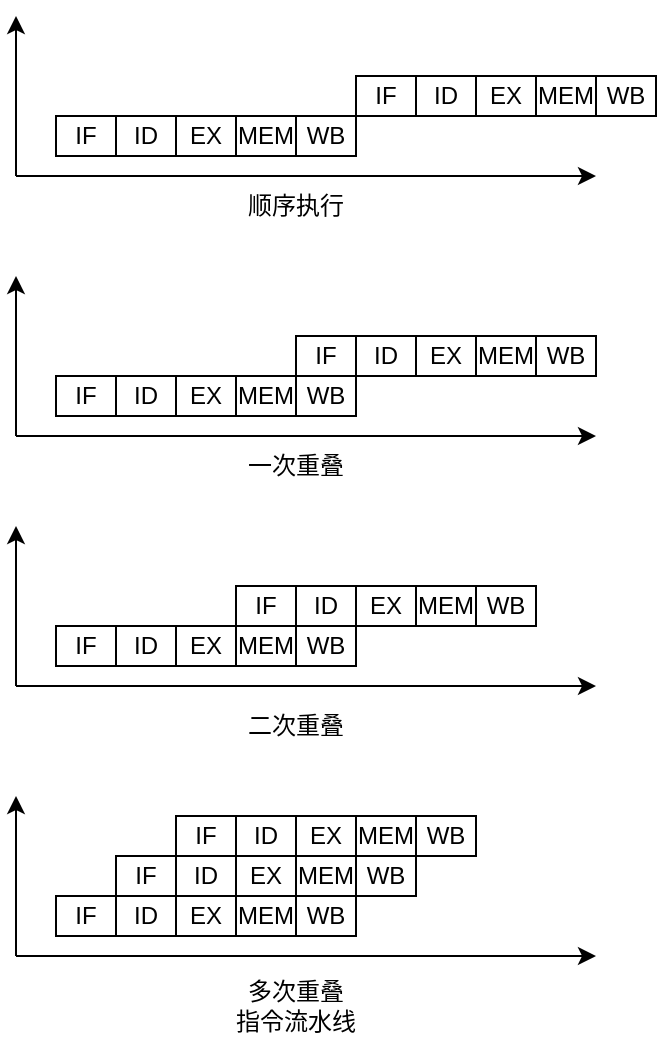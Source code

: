 <mxfile version="20.3.0" type="device"><diagram id="rvyHy-mteXikqmimE84r" name="第 1 页"><mxGraphModel dx="677" dy="431" grid="1" gridSize="10" guides="1" tooltips="1" connect="1" arrows="1" fold="1" page="1" pageScale="1" pageWidth="827" pageHeight="1169" math="0" shadow="0"><root><mxCell id="0"/><mxCell id="1" parent="0"/><mxCell id="0JFndB07huSyn7zjsMh1-1" value="" style="endArrow=classic;html=1;rounded=0;" parent="1" edge="1"><mxGeometry width="50" height="50" relative="1" as="geometry"><mxPoint x="280" y="480" as="sourcePoint"/><mxPoint x="570" y="480" as="targetPoint"/></mxGeometry></mxCell><mxCell id="0JFndB07huSyn7zjsMh1-2" value="" style="endArrow=classic;html=1;rounded=0;" parent="1" edge="1"><mxGeometry width="50" height="50" relative="1" as="geometry"><mxPoint x="280" y="480" as="sourcePoint"/><mxPoint x="280" y="400" as="targetPoint"/></mxGeometry></mxCell><mxCell id="0JFndB07huSyn7zjsMh1-16" value="" style="shape=table;html=1;whiteSpace=wrap;startSize=0;container=1;collapsible=0;childLayout=tableLayout;" parent="1" vertex="1"><mxGeometry x="300" y="450" width="150" height="20" as="geometry"/></mxCell><mxCell id="0JFndB07huSyn7zjsMh1-17" value="" style="shape=tableRow;horizontal=0;startSize=0;swimlaneHead=0;swimlaneBody=0;top=0;left=0;bottom=0;right=0;collapsible=0;dropTarget=0;fillColor=none;points=[[0,0.5],[1,0.5]];portConstraint=eastwest;" parent="0JFndB07huSyn7zjsMh1-16" vertex="1"><mxGeometry width="150" height="20" as="geometry"/></mxCell><mxCell id="0JFndB07huSyn7zjsMh1-18" value="IF" style="shape=partialRectangle;html=1;whiteSpace=wrap;connectable=0;fillColor=none;top=0;left=0;bottom=0;right=0;overflow=hidden;" parent="0JFndB07huSyn7zjsMh1-17" vertex="1"><mxGeometry width="30" height="20" as="geometry"><mxRectangle width="30" height="20" as="alternateBounds"/></mxGeometry></mxCell><mxCell id="0JFndB07huSyn7zjsMh1-19" value="ID" style="shape=partialRectangle;html=1;whiteSpace=wrap;connectable=0;fillColor=none;top=0;left=0;bottom=0;right=0;overflow=hidden;" parent="0JFndB07huSyn7zjsMh1-17" vertex="1"><mxGeometry x="30" width="30" height="20" as="geometry"><mxRectangle width="30" height="20" as="alternateBounds"/></mxGeometry></mxCell><mxCell id="0JFndB07huSyn7zjsMh1-20" value="EX" style="shape=partialRectangle;html=1;whiteSpace=wrap;connectable=0;fillColor=none;top=0;left=0;bottom=0;right=0;overflow=hidden;" parent="0JFndB07huSyn7zjsMh1-17" vertex="1"><mxGeometry x="60" width="30" height="20" as="geometry"><mxRectangle width="30" height="20" as="alternateBounds"/></mxGeometry></mxCell><mxCell id="0JFndB07huSyn7zjsMh1-29" value="MEM" style="shape=partialRectangle;html=1;whiteSpace=wrap;connectable=0;fillColor=none;top=0;left=0;bottom=0;right=0;overflow=hidden;" parent="0JFndB07huSyn7zjsMh1-17" vertex="1"><mxGeometry x="90" width="30" height="20" as="geometry"><mxRectangle width="30" height="20" as="alternateBounds"/></mxGeometry></mxCell><mxCell id="0JFndB07huSyn7zjsMh1-30" value="WB" style="shape=partialRectangle;html=1;whiteSpace=wrap;connectable=0;fillColor=none;top=0;left=0;bottom=0;right=0;overflow=hidden;" parent="0JFndB07huSyn7zjsMh1-17" vertex="1"><mxGeometry x="120" width="30" height="20" as="geometry"><mxRectangle width="30" height="20" as="alternateBounds"/></mxGeometry></mxCell><mxCell id="0JFndB07huSyn7zjsMh1-69" value="" style="shape=table;html=1;whiteSpace=wrap;startSize=0;container=1;collapsible=0;childLayout=tableLayout;" parent="1" vertex="1"><mxGeometry x="420" y="430" width="150" height="20" as="geometry"/></mxCell><mxCell id="0JFndB07huSyn7zjsMh1-70" value="" style="shape=tableRow;horizontal=0;startSize=0;swimlaneHead=0;swimlaneBody=0;top=0;left=0;bottom=0;right=0;collapsible=0;dropTarget=0;fillColor=none;points=[[0,0.5],[1,0.5]];portConstraint=eastwest;" parent="0JFndB07huSyn7zjsMh1-69" vertex="1"><mxGeometry width="150" height="20" as="geometry"/></mxCell><mxCell id="0JFndB07huSyn7zjsMh1-71" value="IF" style="shape=partialRectangle;html=1;whiteSpace=wrap;connectable=0;fillColor=none;top=0;left=0;bottom=0;right=0;overflow=hidden;" parent="0JFndB07huSyn7zjsMh1-70" vertex="1"><mxGeometry width="30" height="20" as="geometry"><mxRectangle width="30" height="20" as="alternateBounds"/></mxGeometry></mxCell><mxCell id="0JFndB07huSyn7zjsMh1-72" value="ID" style="shape=partialRectangle;html=1;whiteSpace=wrap;connectable=0;fillColor=none;top=0;left=0;bottom=0;right=0;overflow=hidden;" parent="0JFndB07huSyn7zjsMh1-70" vertex="1"><mxGeometry x="30" width="30" height="20" as="geometry"><mxRectangle width="30" height="20" as="alternateBounds"/></mxGeometry></mxCell><mxCell id="0JFndB07huSyn7zjsMh1-73" value="EX" style="shape=partialRectangle;html=1;whiteSpace=wrap;connectable=0;fillColor=none;top=0;left=0;bottom=0;right=0;overflow=hidden;" parent="0JFndB07huSyn7zjsMh1-70" vertex="1"><mxGeometry x="60" width="30" height="20" as="geometry"><mxRectangle width="30" height="20" as="alternateBounds"/></mxGeometry></mxCell><mxCell id="0JFndB07huSyn7zjsMh1-74" value="MEM" style="shape=partialRectangle;html=1;whiteSpace=wrap;connectable=0;fillColor=none;top=0;left=0;bottom=0;right=0;overflow=hidden;" parent="0JFndB07huSyn7zjsMh1-70" vertex="1"><mxGeometry x="90" width="30" height="20" as="geometry"><mxRectangle width="30" height="20" as="alternateBounds"/></mxGeometry></mxCell><mxCell id="0JFndB07huSyn7zjsMh1-75" value="WB" style="shape=partialRectangle;html=1;whiteSpace=wrap;connectable=0;fillColor=none;top=0;left=0;bottom=0;right=0;overflow=hidden;" parent="0JFndB07huSyn7zjsMh1-70" vertex="1"><mxGeometry x="120" width="30" height="20" as="geometry"><mxRectangle width="30" height="20" as="alternateBounds"/></mxGeometry></mxCell><mxCell id="0JFndB07huSyn7zjsMh1-76" value="" style="endArrow=classic;html=1;rounded=0;" parent="1" edge="1"><mxGeometry width="50" height="50" relative="1" as="geometry"><mxPoint x="280" y="605" as="sourcePoint"/><mxPoint x="570" y="605" as="targetPoint"/></mxGeometry></mxCell><mxCell id="0JFndB07huSyn7zjsMh1-77" value="" style="endArrow=classic;html=1;rounded=0;" parent="1" edge="1"><mxGeometry width="50" height="50" relative="1" as="geometry"><mxPoint x="280" y="605" as="sourcePoint"/><mxPoint x="280" y="525" as="targetPoint"/></mxGeometry></mxCell><mxCell id="0JFndB07huSyn7zjsMh1-78" value="" style="shape=table;html=1;whiteSpace=wrap;startSize=0;container=1;collapsible=0;childLayout=tableLayout;" parent="1" vertex="1"><mxGeometry x="300" y="575" width="150" height="20" as="geometry"/></mxCell><mxCell id="0JFndB07huSyn7zjsMh1-79" value="" style="shape=tableRow;horizontal=0;startSize=0;swimlaneHead=0;swimlaneBody=0;top=0;left=0;bottom=0;right=0;collapsible=0;dropTarget=0;fillColor=none;points=[[0,0.5],[1,0.5]];portConstraint=eastwest;" parent="0JFndB07huSyn7zjsMh1-78" vertex="1"><mxGeometry width="150" height="20" as="geometry"/></mxCell><mxCell id="0JFndB07huSyn7zjsMh1-80" value="IF" style="shape=partialRectangle;html=1;whiteSpace=wrap;connectable=0;fillColor=none;top=0;left=0;bottom=0;right=0;overflow=hidden;" parent="0JFndB07huSyn7zjsMh1-79" vertex="1"><mxGeometry width="30" height="20" as="geometry"><mxRectangle width="30" height="20" as="alternateBounds"/></mxGeometry></mxCell><mxCell id="0JFndB07huSyn7zjsMh1-81" value="ID" style="shape=partialRectangle;html=1;whiteSpace=wrap;connectable=0;fillColor=none;top=0;left=0;bottom=0;right=0;overflow=hidden;" parent="0JFndB07huSyn7zjsMh1-79" vertex="1"><mxGeometry x="30" width="30" height="20" as="geometry"><mxRectangle width="30" height="20" as="alternateBounds"/></mxGeometry></mxCell><mxCell id="0JFndB07huSyn7zjsMh1-82" value="EX" style="shape=partialRectangle;html=1;whiteSpace=wrap;connectable=0;fillColor=none;top=0;left=0;bottom=0;right=0;overflow=hidden;" parent="0JFndB07huSyn7zjsMh1-79" vertex="1"><mxGeometry x="60" width="30" height="20" as="geometry"><mxRectangle width="30" height="20" as="alternateBounds"/></mxGeometry></mxCell><mxCell id="0JFndB07huSyn7zjsMh1-83" value="MEM" style="shape=partialRectangle;html=1;whiteSpace=wrap;connectable=0;fillColor=none;top=0;left=0;bottom=0;right=0;overflow=hidden;" parent="0JFndB07huSyn7zjsMh1-79" vertex="1"><mxGeometry x="90" width="30" height="20" as="geometry"><mxRectangle width="30" height="20" as="alternateBounds"/></mxGeometry></mxCell><mxCell id="0JFndB07huSyn7zjsMh1-84" value="WB" style="shape=partialRectangle;html=1;whiteSpace=wrap;connectable=0;fillColor=none;top=0;left=0;bottom=0;right=0;overflow=hidden;" parent="0JFndB07huSyn7zjsMh1-79" vertex="1"><mxGeometry x="120" width="30" height="20" as="geometry"><mxRectangle width="30" height="20" as="alternateBounds"/></mxGeometry></mxCell><mxCell id="0JFndB07huSyn7zjsMh1-85" value="" style="shape=table;html=1;whiteSpace=wrap;startSize=0;container=1;collapsible=0;childLayout=tableLayout;" parent="1" vertex="1"><mxGeometry x="390" y="555" width="150" height="20" as="geometry"/></mxCell><mxCell id="0JFndB07huSyn7zjsMh1-86" value="" style="shape=tableRow;horizontal=0;startSize=0;swimlaneHead=0;swimlaneBody=0;top=0;left=0;bottom=0;right=0;collapsible=0;dropTarget=0;fillColor=none;points=[[0,0.5],[1,0.5]];portConstraint=eastwest;" parent="0JFndB07huSyn7zjsMh1-85" vertex="1"><mxGeometry width="150" height="20" as="geometry"/></mxCell><mxCell id="0JFndB07huSyn7zjsMh1-87" value="IF" style="shape=partialRectangle;html=1;whiteSpace=wrap;connectable=0;fillColor=none;top=0;left=0;bottom=0;right=0;overflow=hidden;" parent="0JFndB07huSyn7zjsMh1-86" vertex="1"><mxGeometry width="30" height="20" as="geometry"><mxRectangle width="30" height="20" as="alternateBounds"/></mxGeometry></mxCell><mxCell id="0JFndB07huSyn7zjsMh1-88" value="ID" style="shape=partialRectangle;html=1;whiteSpace=wrap;connectable=0;fillColor=none;top=0;left=0;bottom=0;right=0;overflow=hidden;" parent="0JFndB07huSyn7zjsMh1-86" vertex="1"><mxGeometry x="30" width="30" height="20" as="geometry"><mxRectangle width="30" height="20" as="alternateBounds"/></mxGeometry></mxCell><mxCell id="0JFndB07huSyn7zjsMh1-89" value="EX" style="shape=partialRectangle;html=1;whiteSpace=wrap;connectable=0;fillColor=none;top=0;left=0;bottom=0;right=0;overflow=hidden;" parent="0JFndB07huSyn7zjsMh1-86" vertex="1"><mxGeometry x="60" width="30" height="20" as="geometry"><mxRectangle width="30" height="20" as="alternateBounds"/></mxGeometry></mxCell><mxCell id="0JFndB07huSyn7zjsMh1-90" value="MEM" style="shape=partialRectangle;html=1;whiteSpace=wrap;connectable=0;fillColor=none;top=0;left=0;bottom=0;right=0;overflow=hidden;" parent="0JFndB07huSyn7zjsMh1-86" vertex="1"><mxGeometry x="90" width="30" height="20" as="geometry"><mxRectangle width="30" height="20" as="alternateBounds"/></mxGeometry></mxCell><mxCell id="0JFndB07huSyn7zjsMh1-91" value="WB" style="shape=partialRectangle;html=1;whiteSpace=wrap;connectable=0;fillColor=none;top=0;left=0;bottom=0;right=0;overflow=hidden;" parent="0JFndB07huSyn7zjsMh1-86" vertex="1"><mxGeometry x="120" width="30" height="20" as="geometry"><mxRectangle width="30" height="20" as="alternateBounds"/></mxGeometry></mxCell><mxCell id="0JFndB07huSyn7zjsMh1-92" value="" style="endArrow=classic;html=1;rounded=0;" parent="1" edge="1"><mxGeometry width="50" height="50" relative="1" as="geometry"><mxPoint x="280" y="740" as="sourcePoint"/><mxPoint x="570" y="740" as="targetPoint"/></mxGeometry></mxCell><mxCell id="0JFndB07huSyn7zjsMh1-93" value="" style="endArrow=classic;html=1;rounded=0;" parent="1" edge="1"><mxGeometry width="50" height="50" relative="1" as="geometry"><mxPoint x="280" y="740" as="sourcePoint"/><mxPoint x="280" y="660" as="targetPoint"/></mxGeometry></mxCell><mxCell id="0JFndB07huSyn7zjsMh1-94" value="" style="shape=table;html=1;whiteSpace=wrap;startSize=0;container=1;collapsible=0;childLayout=tableLayout;" parent="1" vertex="1"><mxGeometry x="300" y="710" width="150" height="20" as="geometry"/></mxCell><mxCell id="0JFndB07huSyn7zjsMh1-95" value="" style="shape=tableRow;horizontal=0;startSize=0;swimlaneHead=0;swimlaneBody=0;top=0;left=0;bottom=0;right=0;collapsible=0;dropTarget=0;fillColor=none;points=[[0,0.5],[1,0.5]];portConstraint=eastwest;" parent="0JFndB07huSyn7zjsMh1-94" vertex="1"><mxGeometry width="150" height="20" as="geometry"/></mxCell><mxCell id="0JFndB07huSyn7zjsMh1-96" value="IF" style="shape=partialRectangle;html=1;whiteSpace=wrap;connectable=0;fillColor=none;top=0;left=0;bottom=0;right=0;overflow=hidden;" parent="0JFndB07huSyn7zjsMh1-95" vertex="1"><mxGeometry width="30" height="20" as="geometry"><mxRectangle width="30" height="20" as="alternateBounds"/></mxGeometry></mxCell><mxCell id="0JFndB07huSyn7zjsMh1-97" value="ID" style="shape=partialRectangle;html=1;whiteSpace=wrap;connectable=0;fillColor=none;top=0;left=0;bottom=0;right=0;overflow=hidden;" parent="0JFndB07huSyn7zjsMh1-95" vertex="1"><mxGeometry x="30" width="30" height="20" as="geometry"><mxRectangle width="30" height="20" as="alternateBounds"/></mxGeometry></mxCell><mxCell id="0JFndB07huSyn7zjsMh1-98" value="EX" style="shape=partialRectangle;html=1;whiteSpace=wrap;connectable=0;fillColor=none;top=0;left=0;bottom=0;right=0;overflow=hidden;" parent="0JFndB07huSyn7zjsMh1-95" vertex="1"><mxGeometry x="60" width="30" height="20" as="geometry"><mxRectangle width="30" height="20" as="alternateBounds"/></mxGeometry></mxCell><mxCell id="0JFndB07huSyn7zjsMh1-99" value="MEM" style="shape=partialRectangle;html=1;whiteSpace=wrap;connectable=0;fillColor=none;top=0;left=0;bottom=0;right=0;overflow=hidden;" parent="0JFndB07huSyn7zjsMh1-95" vertex="1"><mxGeometry x="90" width="30" height="20" as="geometry"><mxRectangle width="30" height="20" as="alternateBounds"/></mxGeometry></mxCell><mxCell id="0JFndB07huSyn7zjsMh1-100" value="WB" style="shape=partialRectangle;html=1;whiteSpace=wrap;connectable=0;fillColor=none;top=0;left=0;bottom=0;right=0;overflow=hidden;" parent="0JFndB07huSyn7zjsMh1-95" vertex="1"><mxGeometry x="120" width="30" height="20" as="geometry"><mxRectangle width="30" height="20" as="alternateBounds"/></mxGeometry></mxCell><mxCell id="0JFndB07huSyn7zjsMh1-101" value="" style="shape=table;html=1;whiteSpace=wrap;startSize=0;container=1;collapsible=0;childLayout=tableLayout;" parent="1" vertex="1"><mxGeometry x="330" y="690" width="150" height="20" as="geometry"/></mxCell><mxCell id="0JFndB07huSyn7zjsMh1-102" value="" style="shape=tableRow;horizontal=0;startSize=0;swimlaneHead=0;swimlaneBody=0;top=0;left=0;bottom=0;right=0;collapsible=0;dropTarget=0;fillColor=none;points=[[0,0.5],[1,0.5]];portConstraint=eastwest;" parent="0JFndB07huSyn7zjsMh1-101" vertex="1"><mxGeometry width="150" height="20" as="geometry"/></mxCell><mxCell id="0JFndB07huSyn7zjsMh1-103" value="IF" style="shape=partialRectangle;html=1;whiteSpace=wrap;connectable=0;fillColor=none;top=0;left=0;bottom=0;right=0;overflow=hidden;" parent="0JFndB07huSyn7zjsMh1-102" vertex="1"><mxGeometry width="30" height="20" as="geometry"><mxRectangle width="30" height="20" as="alternateBounds"/></mxGeometry></mxCell><mxCell id="0JFndB07huSyn7zjsMh1-104" value="ID" style="shape=partialRectangle;html=1;whiteSpace=wrap;connectable=0;fillColor=none;top=0;left=0;bottom=0;right=0;overflow=hidden;" parent="0JFndB07huSyn7zjsMh1-102" vertex="1"><mxGeometry x="30" width="30" height="20" as="geometry"><mxRectangle width="30" height="20" as="alternateBounds"/></mxGeometry></mxCell><mxCell id="0JFndB07huSyn7zjsMh1-105" value="EX" style="shape=partialRectangle;html=1;whiteSpace=wrap;connectable=0;fillColor=none;top=0;left=0;bottom=0;right=0;overflow=hidden;" parent="0JFndB07huSyn7zjsMh1-102" vertex="1"><mxGeometry x="60" width="30" height="20" as="geometry"><mxRectangle width="30" height="20" as="alternateBounds"/></mxGeometry></mxCell><mxCell id="0JFndB07huSyn7zjsMh1-106" value="MEM" style="shape=partialRectangle;html=1;whiteSpace=wrap;connectable=0;fillColor=none;top=0;left=0;bottom=0;right=0;overflow=hidden;" parent="0JFndB07huSyn7zjsMh1-102" vertex="1"><mxGeometry x="90" width="30" height="20" as="geometry"><mxRectangle width="30" height="20" as="alternateBounds"/></mxGeometry></mxCell><mxCell id="0JFndB07huSyn7zjsMh1-107" value="WB" style="shape=partialRectangle;html=1;whiteSpace=wrap;connectable=0;fillColor=none;top=0;left=0;bottom=0;right=0;overflow=hidden;" parent="0JFndB07huSyn7zjsMh1-102" vertex="1"><mxGeometry x="120" width="30" height="20" as="geometry"><mxRectangle width="30" height="20" as="alternateBounds"/></mxGeometry></mxCell><mxCell id="0JFndB07huSyn7zjsMh1-108" value="" style="shape=table;html=1;whiteSpace=wrap;startSize=0;container=1;collapsible=0;childLayout=tableLayout;" parent="1" vertex="1"><mxGeometry x="360" y="670" width="150" height="20" as="geometry"/></mxCell><mxCell id="0JFndB07huSyn7zjsMh1-109" value="" style="shape=tableRow;horizontal=0;startSize=0;swimlaneHead=0;swimlaneBody=0;top=0;left=0;bottom=0;right=0;collapsible=0;dropTarget=0;fillColor=none;points=[[0,0.5],[1,0.5]];portConstraint=eastwest;" parent="0JFndB07huSyn7zjsMh1-108" vertex="1"><mxGeometry width="150" height="20" as="geometry"/></mxCell><mxCell id="0JFndB07huSyn7zjsMh1-110" value="IF" style="shape=partialRectangle;html=1;whiteSpace=wrap;connectable=0;fillColor=none;top=0;left=0;bottom=0;right=0;overflow=hidden;" parent="0JFndB07huSyn7zjsMh1-109" vertex="1"><mxGeometry width="30" height="20" as="geometry"><mxRectangle width="30" height="20" as="alternateBounds"/></mxGeometry></mxCell><mxCell id="0JFndB07huSyn7zjsMh1-111" value="ID" style="shape=partialRectangle;html=1;whiteSpace=wrap;connectable=0;fillColor=none;top=0;left=0;bottom=0;right=0;overflow=hidden;" parent="0JFndB07huSyn7zjsMh1-109" vertex="1"><mxGeometry x="30" width="30" height="20" as="geometry"><mxRectangle width="30" height="20" as="alternateBounds"/></mxGeometry></mxCell><mxCell id="0JFndB07huSyn7zjsMh1-112" value="EX" style="shape=partialRectangle;html=1;whiteSpace=wrap;connectable=0;fillColor=none;top=0;left=0;bottom=0;right=0;overflow=hidden;" parent="0JFndB07huSyn7zjsMh1-109" vertex="1"><mxGeometry x="60" width="30" height="20" as="geometry"><mxRectangle width="30" height="20" as="alternateBounds"/></mxGeometry></mxCell><mxCell id="0JFndB07huSyn7zjsMh1-113" value="MEM" style="shape=partialRectangle;html=1;whiteSpace=wrap;connectable=0;fillColor=none;top=0;left=0;bottom=0;right=0;overflow=hidden;" parent="0JFndB07huSyn7zjsMh1-109" vertex="1"><mxGeometry x="90" width="30" height="20" as="geometry"><mxRectangle width="30" height="20" as="alternateBounds"/></mxGeometry></mxCell><mxCell id="0JFndB07huSyn7zjsMh1-114" value="WB" style="shape=partialRectangle;html=1;whiteSpace=wrap;connectable=0;fillColor=none;top=0;left=0;bottom=0;right=0;overflow=hidden;" parent="0JFndB07huSyn7zjsMh1-109" vertex="1"><mxGeometry x="120" width="30" height="20" as="geometry"><mxRectangle width="30" height="20" as="alternateBounds"/></mxGeometry></mxCell><mxCell id="0JFndB07huSyn7zjsMh1-115" value="一次重叠" style="text;html=1;strokeColor=none;fillColor=none;align=center;verticalAlign=middle;whiteSpace=wrap;rounded=0;" parent="1" vertex="1"><mxGeometry x="390" y="480" width="60" height="30" as="geometry"/></mxCell><mxCell id="0JFndB07huSyn7zjsMh1-116" value="二次重叠" style="text;html=1;strokeColor=none;fillColor=none;align=center;verticalAlign=middle;whiteSpace=wrap;rounded=0;" parent="1" vertex="1"><mxGeometry x="390" y="610" width="60" height="30" as="geometry"/></mxCell><mxCell id="0JFndB07huSyn7zjsMh1-117" value="多次重叠&lt;br&gt;指令流水线" style="text;html=1;strokeColor=none;fillColor=none;align=center;verticalAlign=middle;whiteSpace=wrap;rounded=0;" parent="1" vertex="1"><mxGeometry x="375" y="750" width="90" height="30" as="geometry"/></mxCell><mxCell id="-_-yWnF_3-zPQo9PTd4e-1" value="" style="endArrow=classic;html=1;rounded=0;" edge="1" parent="1"><mxGeometry width="50" height="50" relative="1" as="geometry"><mxPoint x="280" y="350" as="sourcePoint"/><mxPoint x="570" y="350" as="targetPoint"/></mxGeometry></mxCell><mxCell id="-_-yWnF_3-zPQo9PTd4e-2" value="" style="endArrow=classic;html=1;rounded=0;" edge="1" parent="1"><mxGeometry width="50" height="50" relative="1" as="geometry"><mxPoint x="280" y="350" as="sourcePoint"/><mxPoint x="280" y="270" as="targetPoint"/></mxGeometry></mxCell><mxCell id="-_-yWnF_3-zPQo9PTd4e-3" value="" style="shape=table;html=1;whiteSpace=wrap;startSize=0;container=1;collapsible=0;childLayout=tableLayout;" vertex="1" parent="1"><mxGeometry x="300" y="320" width="150" height="20" as="geometry"/></mxCell><mxCell id="-_-yWnF_3-zPQo9PTd4e-4" value="" style="shape=tableRow;horizontal=0;startSize=0;swimlaneHead=0;swimlaneBody=0;top=0;left=0;bottom=0;right=0;collapsible=0;dropTarget=0;fillColor=none;points=[[0,0.5],[1,0.5]];portConstraint=eastwest;" vertex="1" parent="-_-yWnF_3-zPQo9PTd4e-3"><mxGeometry width="150" height="20" as="geometry"/></mxCell><mxCell id="-_-yWnF_3-zPQo9PTd4e-5" value="IF" style="shape=partialRectangle;html=1;whiteSpace=wrap;connectable=0;fillColor=none;top=0;left=0;bottom=0;right=0;overflow=hidden;" vertex="1" parent="-_-yWnF_3-zPQo9PTd4e-4"><mxGeometry width="30" height="20" as="geometry"><mxRectangle width="30" height="20" as="alternateBounds"/></mxGeometry></mxCell><mxCell id="-_-yWnF_3-zPQo9PTd4e-6" value="ID" style="shape=partialRectangle;html=1;whiteSpace=wrap;connectable=0;fillColor=none;top=0;left=0;bottom=0;right=0;overflow=hidden;" vertex="1" parent="-_-yWnF_3-zPQo9PTd4e-4"><mxGeometry x="30" width="30" height="20" as="geometry"><mxRectangle width="30" height="20" as="alternateBounds"/></mxGeometry></mxCell><mxCell id="-_-yWnF_3-zPQo9PTd4e-7" value="EX" style="shape=partialRectangle;html=1;whiteSpace=wrap;connectable=0;fillColor=none;top=0;left=0;bottom=0;right=0;overflow=hidden;" vertex="1" parent="-_-yWnF_3-zPQo9PTd4e-4"><mxGeometry x="60" width="30" height="20" as="geometry"><mxRectangle width="30" height="20" as="alternateBounds"/></mxGeometry></mxCell><mxCell id="-_-yWnF_3-zPQo9PTd4e-8" value="MEM" style="shape=partialRectangle;html=1;whiteSpace=wrap;connectable=0;fillColor=none;top=0;left=0;bottom=0;right=0;overflow=hidden;" vertex="1" parent="-_-yWnF_3-zPQo9PTd4e-4"><mxGeometry x="90" width="30" height="20" as="geometry"><mxRectangle width="30" height="20" as="alternateBounds"/></mxGeometry></mxCell><mxCell id="-_-yWnF_3-zPQo9PTd4e-9" value="WB" style="shape=partialRectangle;html=1;whiteSpace=wrap;connectable=0;fillColor=none;top=0;left=0;bottom=0;right=0;overflow=hidden;" vertex="1" parent="-_-yWnF_3-zPQo9PTd4e-4"><mxGeometry x="120" width="30" height="20" as="geometry"><mxRectangle width="30" height="20" as="alternateBounds"/></mxGeometry></mxCell><mxCell id="-_-yWnF_3-zPQo9PTd4e-10" value="" style="shape=table;html=1;whiteSpace=wrap;startSize=0;container=1;collapsible=0;childLayout=tableLayout;" vertex="1" parent="1"><mxGeometry x="450" y="300" width="150" height="20" as="geometry"/></mxCell><mxCell id="-_-yWnF_3-zPQo9PTd4e-11" value="" style="shape=tableRow;horizontal=0;startSize=0;swimlaneHead=0;swimlaneBody=0;top=0;left=0;bottom=0;right=0;collapsible=0;dropTarget=0;fillColor=none;points=[[0,0.5],[1,0.5]];portConstraint=eastwest;" vertex="1" parent="-_-yWnF_3-zPQo9PTd4e-10"><mxGeometry width="150" height="20" as="geometry"/></mxCell><mxCell id="-_-yWnF_3-zPQo9PTd4e-12" value="IF" style="shape=partialRectangle;html=1;whiteSpace=wrap;connectable=0;fillColor=none;top=0;left=0;bottom=0;right=0;overflow=hidden;" vertex="1" parent="-_-yWnF_3-zPQo9PTd4e-11"><mxGeometry width="30" height="20" as="geometry"><mxRectangle width="30" height="20" as="alternateBounds"/></mxGeometry></mxCell><mxCell id="-_-yWnF_3-zPQo9PTd4e-13" value="ID" style="shape=partialRectangle;html=1;whiteSpace=wrap;connectable=0;fillColor=none;top=0;left=0;bottom=0;right=0;overflow=hidden;" vertex="1" parent="-_-yWnF_3-zPQo9PTd4e-11"><mxGeometry x="30" width="30" height="20" as="geometry"><mxRectangle width="30" height="20" as="alternateBounds"/></mxGeometry></mxCell><mxCell id="-_-yWnF_3-zPQo9PTd4e-14" value="EX" style="shape=partialRectangle;html=1;whiteSpace=wrap;connectable=0;fillColor=none;top=0;left=0;bottom=0;right=0;overflow=hidden;" vertex="1" parent="-_-yWnF_3-zPQo9PTd4e-11"><mxGeometry x="60" width="30" height="20" as="geometry"><mxRectangle width="30" height="20" as="alternateBounds"/></mxGeometry></mxCell><mxCell id="-_-yWnF_3-zPQo9PTd4e-15" value="MEM" style="shape=partialRectangle;html=1;whiteSpace=wrap;connectable=0;fillColor=none;top=0;left=0;bottom=0;right=0;overflow=hidden;" vertex="1" parent="-_-yWnF_3-zPQo9PTd4e-11"><mxGeometry x="90" width="30" height="20" as="geometry"><mxRectangle width="30" height="20" as="alternateBounds"/></mxGeometry></mxCell><mxCell id="-_-yWnF_3-zPQo9PTd4e-16" value="WB" style="shape=partialRectangle;html=1;whiteSpace=wrap;connectable=0;fillColor=none;top=0;left=0;bottom=0;right=0;overflow=hidden;" vertex="1" parent="-_-yWnF_3-zPQo9PTd4e-11"><mxGeometry x="120" width="30" height="20" as="geometry"><mxRectangle width="30" height="20" as="alternateBounds"/></mxGeometry></mxCell><mxCell id="-_-yWnF_3-zPQo9PTd4e-17" value="顺序执行" style="text;html=1;strokeColor=none;fillColor=none;align=center;verticalAlign=middle;whiteSpace=wrap;rounded=0;" vertex="1" parent="1"><mxGeometry x="390" y="350" width="60" height="30" as="geometry"/></mxCell></root></mxGraphModel></diagram></mxfile>